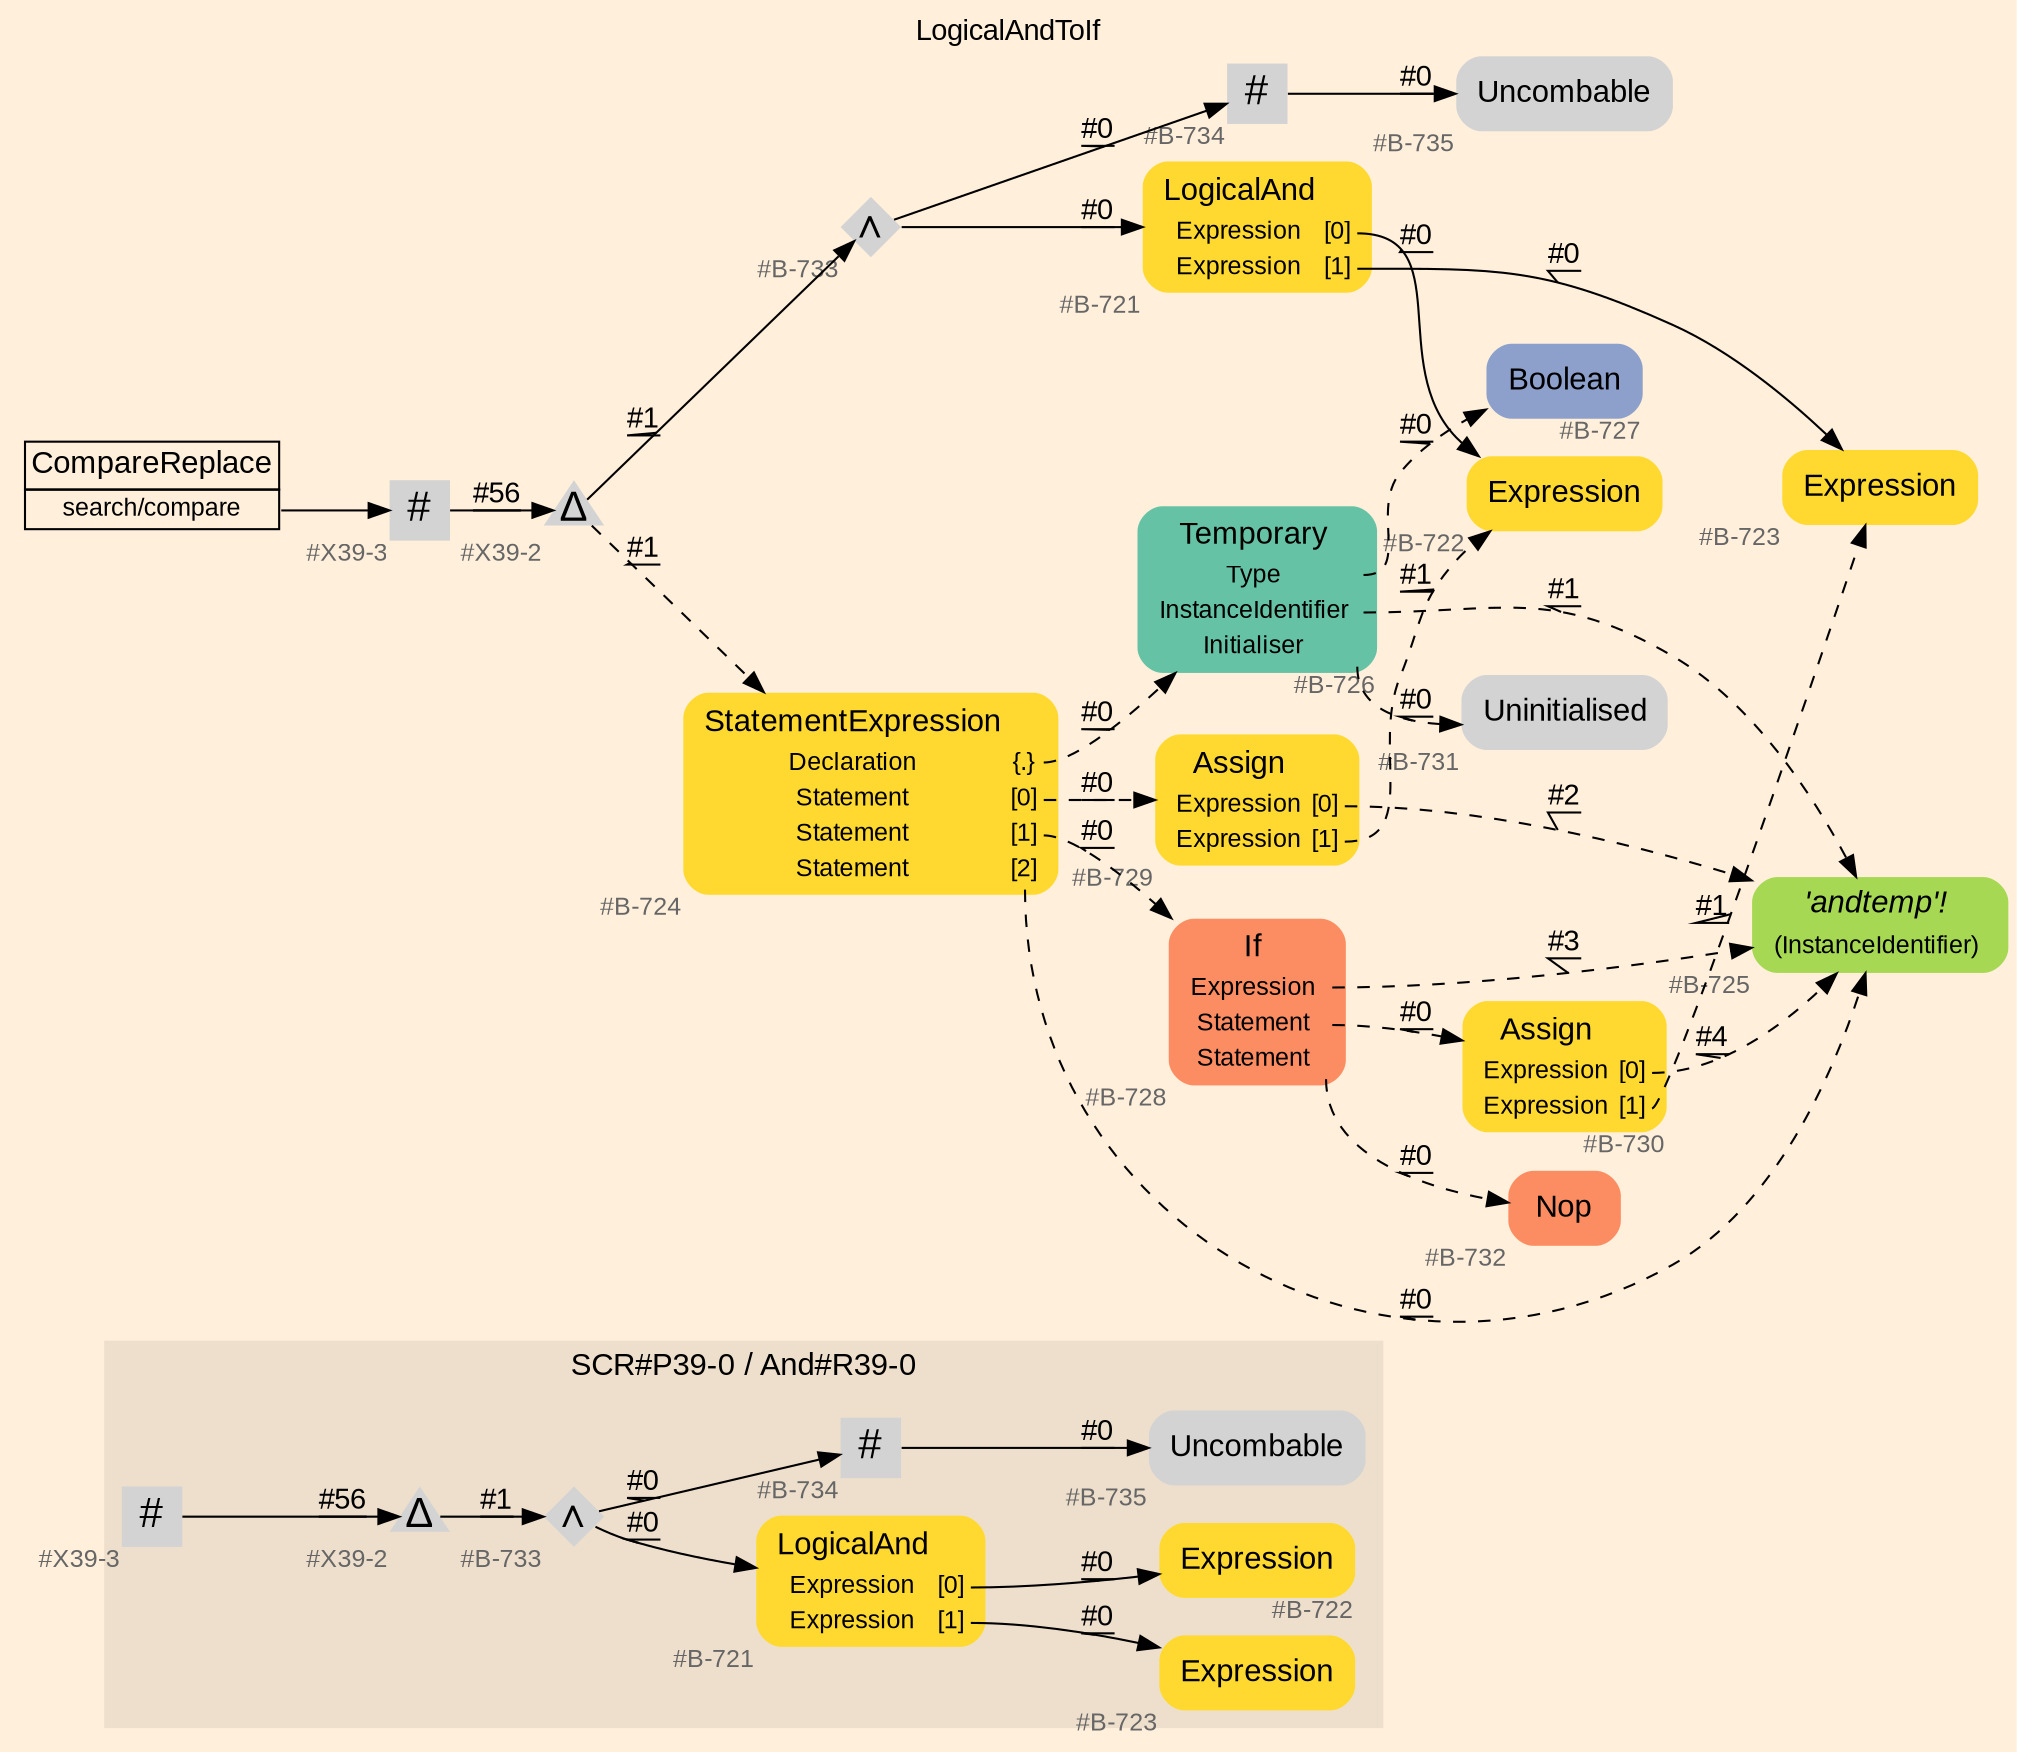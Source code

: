 digraph "LogicalAndToIf" {
label = "LogicalAndToIf"
labelloc = t
graph [
    rankdir = "LR"
    ranksep = 0.3
    bgcolor = antiquewhite1
    color = black
    fontcolor = black
    fontname = "Arial"
];
node [
    fontname = "Arial"
];
edge [
    fontname = "Arial"
];

// -------------------- figure And#R39-0 --------------------
// -------- region And#R39-0 ----------
subgraph "clusterAnd#R39-0" {
    label = "SCR#P39-0 / And#R39-0"
    style = "filled"
    color = antiquewhite2
    fontsize = "15"
    // -------- block And#R39-0/#X39-3 ----------
    "And#R39-0/#X39-3" [
        xlabel = "#X39-3"
        fontsize = "12"
        fontcolor = grey40
        shape = "square"
        label = <<FONT COLOR="black" POINT-SIZE="20">#</FONT>>
        style = "filled"
        penwidth = 0.0
        fixedsize = true
        width = 0.4
        height = 0.4
    ];
    
    // -------- block And#R39-0/#B-723 ----------
    "And#R39-0/#B-723" [
        fillcolor = "/set28/6"
        xlabel = "#B-723"
        fontsize = "12"
        fontcolor = grey40
        shape = "plaintext"
        label = <<TABLE BORDER="0" CELLBORDER="0" CELLSPACING="0">
         <TR><TD><FONT COLOR="black" POINT-SIZE="15">Expression</FONT></TD></TR>
        </TABLE>>
        style = "rounded,filled"
    ];
    
    // -------- block And#R39-0/#B-721 ----------
    "And#R39-0/#B-721" [
        fillcolor = "/set28/6"
        xlabel = "#B-721"
        fontsize = "12"
        fontcolor = grey40
        shape = "plaintext"
        label = <<TABLE BORDER="0" CELLBORDER="0" CELLSPACING="0">
         <TR><TD><FONT COLOR="black" POINT-SIZE="15">LogicalAnd</FONT></TD></TR>
         <TR><TD><FONT COLOR="black" POINT-SIZE="12">Expression</FONT></TD><TD PORT="port0"><FONT COLOR="black" POINT-SIZE="12">[0]</FONT></TD></TR>
         <TR><TD><FONT COLOR="black" POINT-SIZE="12">Expression</FONT></TD><TD PORT="port1"><FONT COLOR="black" POINT-SIZE="12">[1]</FONT></TD></TR>
        </TABLE>>
        style = "rounded,filled"
    ];
    
    // -------- block And#R39-0/#X39-2 ----------
    "And#R39-0/#X39-2" [
        xlabel = "#X39-2"
        fontsize = "12"
        fontcolor = grey40
        shape = "triangle"
        label = <<FONT COLOR="black" POINT-SIZE="20">Δ</FONT>>
        style = "filled"
        penwidth = 0.0
        fixedsize = true
        width = 0.4
        height = 0.4
    ];
    
    // -------- block And#R39-0/#B-733 ----------
    "And#R39-0/#B-733" [
        xlabel = "#B-733"
        fontsize = "12"
        fontcolor = grey40
        shape = "diamond"
        label = <<FONT COLOR="black" POINT-SIZE="20">∧</FONT>>
        style = "filled"
        penwidth = 0.0
        fixedsize = true
        width = 0.4
        height = 0.4
    ];
    
    // -------- block And#R39-0/#B-722 ----------
    "And#R39-0/#B-722" [
        fillcolor = "/set28/6"
        xlabel = "#B-722"
        fontsize = "12"
        fontcolor = grey40
        shape = "plaintext"
        label = <<TABLE BORDER="0" CELLBORDER="0" CELLSPACING="0">
         <TR><TD><FONT COLOR="black" POINT-SIZE="15">Expression</FONT></TD></TR>
        </TABLE>>
        style = "rounded,filled"
    ];
    
    // -------- block And#R39-0/#B-735 ----------
    "And#R39-0/#B-735" [
        xlabel = "#B-735"
        fontsize = "12"
        fontcolor = grey40
        shape = "plaintext"
        label = <<TABLE BORDER="0" CELLBORDER="0" CELLSPACING="0">
         <TR><TD><FONT COLOR="black" POINT-SIZE="15">Uncombable</FONT></TD></TR>
        </TABLE>>
        style = "rounded,filled"
    ];
    
    // -------- block And#R39-0/#B-734 ----------
    "And#R39-0/#B-734" [
        xlabel = "#B-734"
        fontsize = "12"
        fontcolor = grey40
        shape = "square"
        label = <<FONT COLOR="black" POINT-SIZE="20">#</FONT>>
        style = "filled"
        penwidth = 0.0
        fixedsize = true
        width = 0.4
        height = 0.4
    ];
    
}

"And#R39-0/#X39-3" -> "And#R39-0/#X39-2" [
    label = "#56"
    decorate = true
    color = black
    fontcolor = black
];

"And#R39-0/#B-721":port0 -> "And#R39-0/#B-722" [
    label = "#0"
    decorate = true
    color = black
    fontcolor = black
];

"And#R39-0/#B-721":port1 -> "And#R39-0/#B-723" [
    label = "#0"
    decorate = true
    color = black
    fontcolor = black
];

"And#R39-0/#X39-2" -> "And#R39-0/#B-733" [
    label = "#1"
    decorate = true
    color = black
    fontcolor = black
];

"And#R39-0/#B-733" -> "And#R39-0/#B-721" [
    label = "#0"
    decorate = true
    color = black
    fontcolor = black
];

"And#R39-0/#B-733" -> "And#R39-0/#B-734" [
    label = "#0"
    decorate = true
    color = black
    fontcolor = black
];

"And#R39-0/#B-734" -> "And#R39-0/#B-735" [
    label = "#0"
    decorate = true
    color = black
    fontcolor = black
];


// -------------------- transformation figure --------------------
// -------- block CR#X39-4 ----------
"CR#X39-4" [
    fillcolor = antiquewhite1
    fontsize = "12"
    fontcolor = grey40
    shape = "plaintext"
    label = <<TABLE BORDER="0" CELLBORDER="1" CELLSPACING="0">
     <TR><TD><FONT COLOR="black" POINT-SIZE="15">CompareReplace</FONT></TD></TR>
     <TR><TD PORT="port0"><FONT COLOR="black" POINT-SIZE="12">search/compare</FONT></TD></TR>
    </TABLE>>
    style = "filled"
    color = black
];

// -------- block #X39-3 ----------
"#X39-3" [
    xlabel = "#X39-3"
    fontsize = "12"
    fontcolor = grey40
    shape = "square"
    label = <<FONT COLOR="black" POINT-SIZE="20">#</FONT>>
    style = "filled"
    penwidth = 0.0
    fixedsize = true
    width = 0.4
    height = 0.4
];

// -------- block #X39-2 ----------
"#X39-2" [
    xlabel = "#X39-2"
    fontsize = "12"
    fontcolor = grey40
    shape = "triangle"
    label = <<FONT COLOR="black" POINT-SIZE="20">Δ</FONT>>
    style = "filled"
    penwidth = 0.0
    fixedsize = true
    width = 0.4
    height = 0.4
];

// -------- block #B-733 ----------
"#B-733" [
    xlabel = "#B-733"
    fontsize = "12"
    fontcolor = grey40
    shape = "diamond"
    label = <<FONT COLOR="black" POINT-SIZE="20">∧</FONT>>
    style = "filled"
    penwidth = 0.0
    fixedsize = true
    width = 0.4
    height = 0.4
];

// -------- block #B-721 ----------
"#B-721" [
    fillcolor = "/set28/6"
    xlabel = "#B-721"
    fontsize = "12"
    fontcolor = grey40
    shape = "plaintext"
    label = <<TABLE BORDER="0" CELLBORDER="0" CELLSPACING="0">
     <TR><TD><FONT COLOR="black" POINT-SIZE="15">LogicalAnd</FONT></TD></TR>
     <TR><TD><FONT COLOR="black" POINT-SIZE="12">Expression</FONT></TD><TD PORT="port0"><FONT COLOR="black" POINT-SIZE="12">[0]</FONT></TD></TR>
     <TR><TD><FONT COLOR="black" POINT-SIZE="12">Expression</FONT></TD><TD PORT="port1"><FONT COLOR="black" POINT-SIZE="12">[1]</FONT></TD></TR>
    </TABLE>>
    style = "rounded,filled"
];

// -------- block #B-722 ----------
"#B-722" [
    fillcolor = "/set28/6"
    xlabel = "#B-722"
    fontsize = "12"
    fontcolor = grey40
    shape = "plaintext"
    label = <<TABLE BORDER="0" CELLBORDER="0" CELLSPACING="0">
     <TR><TD><FONT COLOR="black" POINT-SIZE="15">Expression</FONT></TD></TR>
    </TABLE>>
    style = "rounded,filled"
];

// -------- block #B-723 ----------
"#B-723" [
    fillcolor = "/set28/6"
    xlabel = "#B-723"
    fontsize = "12"
    fontcolor = grey40
    shape = "plaintext"
    label = <<TABLE BORDER="0" CELLBORDER="0" CELLSPACING="0">
     <TR><TD><FONT COLOR="black" POINT-SIZE="15">Expression</FONT></TD></TR>
    </TABLE>>
    style = "rounded,filled"
];

// -------- block #B-734 ----------
"#B-734" [
    xlabel = "#B-734"
    fontsize = "12"
    fontcolor = grey40
    shape = "square"
    label = <<FONT COLOR="black" POINT-SIZE="20">#</FONT>>
    style = "filled"
    penwidth = 0.0
    fixedsize = true
    width = 0.4
    height = 0.4
];

// -------- block #B-735 ----------
"#B-735" [
    xlabel = "#B-735"
    fontsize = "12"
    fontcolor = grey40
    shape = "plaintext"
    label = <<TABLE BORDER="0" CELLBORDER="0" CELLSPACING="0">
     <TR><TD><FONT COLOR="black" POINT-SIZE="15">Uncombable</FONT></TD></TR>
    </TABLE>>
    style = "rounded,filled"
];

// -------- block #B-724 ----------
"#B-724" [
    fillcolor = "/set28/6"
    xlabel = "#B-724"
    fontsize = "12"
    fontcolor = grey40
    shape = "plaintext"
    label = <<TABLE BORDER="0" CELLBORDER="0" CELLSPACING="0">
     <TR><TD><FONT COLOR="black" POINT-SIZE="15">StatementExpression</FONT></TD></TR>
     <TR><TD><FONT COLOR="black" POINT-SIZE="12">Declaration</FONT></TD><TD PORT="port0"><FONT COLOR="black" POINT-SIZE="12">{.}</FONT></TD></TR>
     <TR><TD><FONT COLOR="black" POINT-SIZE="12">Statement</FONT></TD><TD PORT="port1"><FONT COLOR="black" POINT-SIZE="12">[0]</FONT></TD></TR>
     <TR><TD><FONT COLOR="black" POINT-SIZE="12">Statement</FONT></TD><TD PORT="port2"><FONT COLOR="black" POINT-SIZE="12">[1]</FONT></TD></TR>
     <TR><TD><FONT COLOR="black" POINT-SIZE="12">Statement</FONT></TD><TD PORT="port3"><FONT COLOR="black" POINT-SIZE="12">[2]</FONT></TD></TR>
    </TABLE>>
    style = "rounded,filled"
];

// -------- block #B-726 ----------
"#B-726" [
    fillcolor = "/set28/1"
    xlabel = "#B-726"
    fontsize = "12"
    fontcolor = grey40
    shape = "plaintext"
    label = <<TABLE BORDER="0" CELLBORDER="0" CELLSPACING="0">
     <TR><TD><FONT COLOR="black" POINT-SIZE="15">Temporary</FONT></TD></TR>
     <TR><TD><FONT COLOR="black" POINT-SIZE="12">Type</FONT></TD><TD PORT="port0"></TD></TR>
     <TR><TD><FONT COLOR="black" POINT-SIZE="12">InstanceIdentifier</FONT></TD><TD PORT="port1"></TD></TR>
     <TR><TD><FONT COLOR="black" POINT-SIZE="12">Initialiser</FONT></TD><TD PORT="port2"></TD></TR>
    </TABLE>>
    style = "rounded,filled"
];

// -------- block #B-727 ----------
"#B-727" [
    fillcolor = "/set28/3"
    xlabel = "#B-727"
    fontsize = "12"
    fontcolor = grey40
    shape = "plaintext"
    label = <<TABLE BORDER="0" CELLBORDER="0" CELLSPACING="0">
     <TR><TD><FONT COLOR="black" POINT-SIZE="15">Boolean</FONT></TD></TR>
    </TABLE>>
    style = "rounded,filled"
];

// -------- block #B-725 ----------
"#B-725" [
    fillcolor = "/set28/5"
    xlabel = "#B-725"
    fontsize = "12"
    fontcolor = grey40
    shape = "plaintext"
    label = <<TABLE BORDER="0" CELLBORDER="0" CELLSPACING="0">
     <TR><TD><FONT COLOR="black" POINT-SIZE="15"><I>'andtemp'!</I></FONT></TD></TR>
     <TR><TD><FONT COLOR="black" POINT-SIZE="12">(InstanceIdentifier)</FONT></TD><TD PORT="port0"></TD></TR>
    </TABLE>>
    style = "rounded,filled"
];

// -------- block #B-731 ----------
"#B-731" [
    xlabel = "#B-731"
    fontsize = "12"
    fontcolor = grey40
    shape = "plaintext"
    label = <<TABLE BORDER="0" CELLBORDER="0" CELLSPACING="0">
     <TR><TD><FONT COLOR="black" POINT-SIZE="15">Uninitialised</FONT></TD></TR>
    </TABLE>>
    style = "rounded,filled"
];

// -------- block #B-729 ----------
"#B-729" [
    fillcolor = "/set28/6"
    xlabel = "#B-729"
    fontsize = "12"
    fontcolor = grey40
    shape = "plaintext"
    label = <<TABLE BORDER="0" CELLBORDER="0" CELLSPACING="0">
     <TR><TD><FONT COLOR="black" POINT-SIZE="15">Assign</FONT></TD></TR>
     <TR><TD><FONT COLOR="black" POINT-SIZE="12">Expression</FONT></TD><TD PORT="port0"><FONT COLOR="black" POINT-SIZE="12">[0]</FONT></TD></TR>
     <TR><TD><FONT COLOR="black" POINT-SIZE="12">Expression</FONT></TD><TD PORT="port1"><FONT COLOR="black" POINT-SIZE="12">[1]</FONT></TD></TR>
    </TABLE>>
    style = "rounded,filled"
];

// -------- block #B-728 ----------
"#B-728" [
    fillcolor = "/set28/2"
    xlabel = "#B-728"
    fontsize = "12"
    fontcolor = grey40
    shape = "plaintext"
    label = <<TABLE BORDER="0" CELLBORDER="0" CELLSPACING="0">
     <TR><TD><FONT COLOR="black" POINT-SIZE="15">If</FONT></TD></TR>
     <TR><TD><FONT COLOR="black" POINT-SIZE="12">Expression</FONT></TD><TD PORT="port0"></TD></TR>
     <TR><TD><FONT COLOR="black" POINT-SIZE="12">Statement</FONT></TD><TD PORT="port1"></TD></TR>
     <TR><TD><FONT COLOR="black" POINT-SIZE="12">Statement</FONT></TD><TD PORT="port2"></TD></TR>
    </TABLE>>
    style = "rounded,filled"
];

// -------- block #B-730 ----------
"#B-730" [
    fillcolor = "/set28/6"
    xlabel = "#B-730"
    fontsize = "12"
    fontcolor = grey40
    shape = "plaintext"
    label = <<TABLE BORDER="0" CELLBORDER="0" CELLSPACING="0">
     <TR><TD><FONT COLOR="black" POINT-SIZE="15">Assign</FONT></TD></TR>
     <TR><TD><FONT COLOR="black" POINT-SIZE="12">Expression</FONT></TD><TD PORT="port0"><FONT COLOR="black" POINT-SIZE="12">[0]</FONT></TD></TR>
     <TR><TD><FONT COLOR="black" POINT-SIZE="12">Expression</FONT></TD><TD PORT="port1"><FONT COLOR="black" POINT-SIZE="12">[1]</FONT></TD></TR>
    </TABLE>>
    style = "rounded,filled"
];

// -------- block #B-732 ----------
"#B-732" [
    fillcolor = "/set28/2"
    xlabel = "#B-732"
    fontsize = "12"
    fontcolor = grey40
    shape = "plaintext"
    label = <<TABLE BORDER="0" CELLBORDER="0" CELLSPACING="0">
     <TR><TD><FONT COLOR="black" POINT-SIZE="15">Nop</FONT></TD></TR>
    </TABLE>>
    style = "rounded,filled"
];

"CR#X39-4":port0 -> "#X39-3" [
    label = ""
    decorate = true
    color = black
    fontcolor = black
];

"#X39-3" -> "#X39-2" [
    label = "#56"
    decorate = true
    color = black
    fontcolor = black
];

"#X39-2" -> "#B-733" [
    label = "#1"
    decorate = true
    color = black
    fontcolor = black
];

"#X39-2" -> "#B-724" [
    style="dashed"
    label = "#1"
    decorate = true
    color = black
    fontcolor = black
];

"#B-733" -> "#B-721" [
    label = "#0"
    decorate = true
    color = black
    fontcolor = black
];

"#B-733" -> "#B-734" [
    label = "#0"
    decorate = true
    color = black
    fontcolor = black
];

"#B-721":port0 -> "#B-722" [
    label = "#0"
    decorate = true
    color = black
    fontcolor = black
];

"#B-721":port1 -> "#B-723" [
    label = "#0"
    decorate = true
    color = black
    fontcolor = black
];

"#B-734" -> "#B-735" [
    label = "#0"
    decorate = true
    color = black
    fontcolor = black
];

"#B-724":port0 -> "#B-726" [
    style="dashed"
    label = "#0"
    decorate = true
    color = black
    fontcolor = black
];

"#B-724":port1 -> "#B-729" [
    style="dashed"
    label = "#0"
    decorate = true
    color = black
    fontcolor = black
];

"#B-724":port2 -> "#B-728" [
    style="dashed"
    label = "#0"
    decorate = true
    color = black
    fontcolor = black
];

"#B-724":port3 -> "#B-725" [
    style="dashed"
    label = "#0"
    decorate = true
    color = black
    fontcolor = black
];

"#B-726":port0 -> "#B-727" [
    style="dashed"
    label = "#0"
    decorate = true
    color = black
    fontcolor = black
];

"#B-726":port1 -> "#B-725" [
    style="dashed"
    label = "#1"
    decorate = true
    color = black
    fontcolor = black
];

"#B-726":port2 -> "#B-731" [
    style="dashed"
    label = "#0"
    decorate = true
    color = black
    fontcolor = black
];

"#B-729":port0 -> "#B-725" [
    style="dashed"
    label = "#2"
    decorate = true
    color = black
    fontcolor = black
];

"#B-729":port1 -> "#B-722" [
    style="dashed"
    label = "#1"
    decorate = true
    color = black
    fontcolor = black
];

"#B-728":port0 -> "#B-725" [
    style="dashed"
    label = "#3"
    decorate = true
    color = black
    fontcolor = black
];

"#B-728":port1 -> "#B-730" [
    style="dashed"
    label = "#0"
    decorate = true
    color = black
    fontcolor = black
];

"#B-728":port2 -> "#B-732" [
    style="dashed"
    label = "#0"
    decorate = true
    color = black
    fontcolor = black
];

"#B-730":port0 -> "#B-725" [
    style="dashed"
    label = "#4"
    decorate = true
    color = black
    fontcolor = black
];

"#B-730":port1 -> "#B-723" [
    style="dashed"
    label = "#1"
    decorate = true
    color = black
    fontcolor = black
];


}
